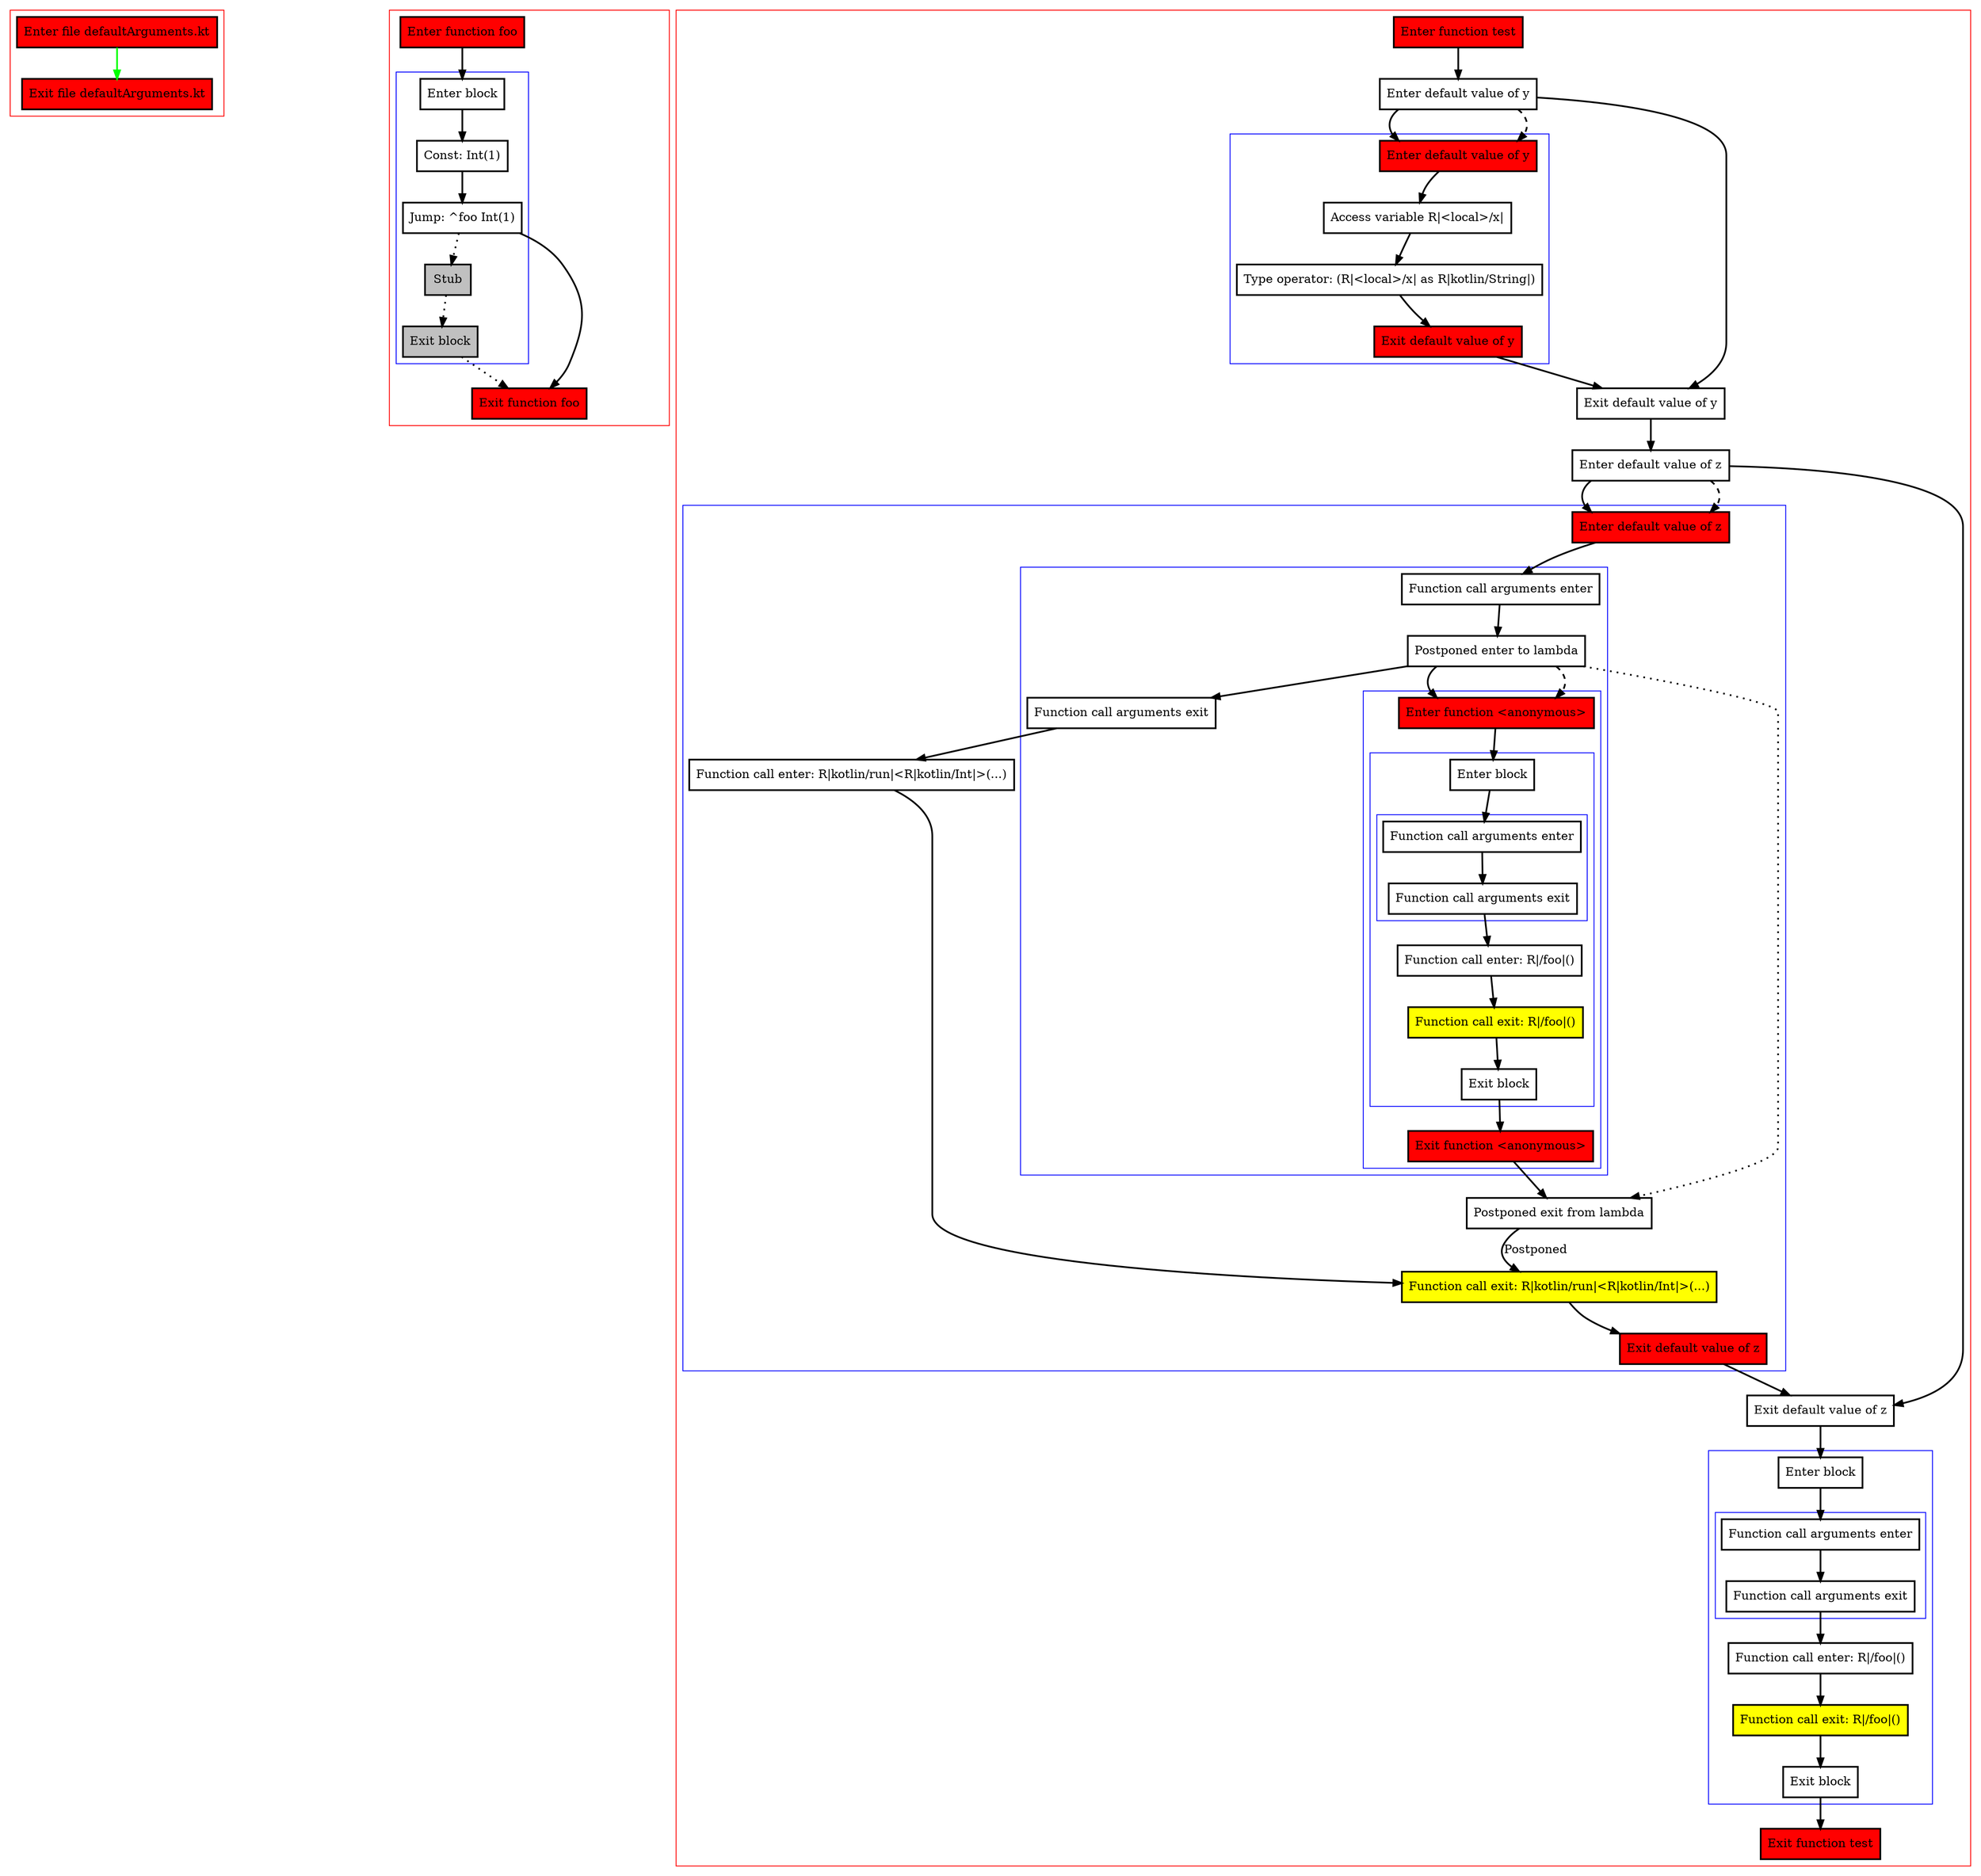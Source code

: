 digraph defaultArguments_kt {
    graph [nodesep=3]
    node [shape=box penwidth=2]
    edge [penwidth=2]

    subgraph cluster_0 {
        color=red
        0 [label="Enter file defaultArguments.kt" style="filled" fillcolor=red];
        1 [label="Exit file defaultArguments.kt" style="filled" fillcolor=red];
    }
    0 -> {1} [color=green];

    subgraph cluster_1 {
        color=red
        2 [label="Enter function foo" style="filled" fillcolor=red];
        subgraph cluster_2 {
            color=blue
            3 [label="Enter block"];
            4 [label="Const: Int(1)"];
            5 [label="Jump: ^foo Int(1)"];
            6 [label="Stub" style="filled" fillcolor=gray];
            7 [label="Exit block" style="filled" fillcolor=gray];
        }
        8 [label="Exit function foo" style="filled" fillcolor=red];
    }
    2 -> {3};
    3 -> {4};
    4 -> {5};
    5 -> {8};
    5 -> {6} [style=dotted];
    6 -> {7} [style=dotted];
    7 -> {8} [style=dotted];

    subgraph cluster_3 {
        color=red
        9 [label="Enter function test" style="filled" fillcolor=red];
        10 [label="Enter default value of y"];
        subgraph cluster_4 {
            color=blue
            11 [label="Enter default value of y" style="filled" fillcolor=red];
            12 [label="Access variable R|<local>/x|"];
            13 [label="Type operator: (R|<local>/x| as R|kotlin/String|)"];
            14 [label="Exit default value of y" style="filled" fillcolor=red];
        }
        15 [label="Exit default value of y"];
        16 [label="Enter default value of z"];
        subgraph cluster_5 {
            color=blue
            17 [label="Enter default value of z" style="filled" fillcolor=red];
            subgraph cluster_6 {
                color=blue
                18 [label="Function call arguments enter"];
                19 [label="Postponed enter to lambda"];
                subgraph cluster_7 {
                    color=blue
                    20 [label="Enter function <anonymous>" style="filled" fillcolor=red];
                    subgraph cluster_8 {
                        color=blue
                        21 [label="Enter block"];
                        subgraph cluster_9 {
                            color=blue
                            22 [label="Function call arguments enter"];
                            23 [label="Function call arguments exit"];
                        }
                        24 [label="Function call enter: R|/foo|()"];
                        25 [label="Function call exit: R|/foo|()" style="filled" fillcolor=yellow];
                        26 [label="Exit block"];
                    }
                    27 [label="Exit function <anonymous>" style="filled" fillcolor=red];
                }
                28 [label="Function call arguments exit"];
            }
            29 [label="Function call enter: R|kotlin/run|<R|kotlin/Int|>(...)"];
            30 [label="Postponed exit from lambda"];
            31 [label="Function call exit: R|kotlin/run|<R|kotlin/Int|>(...)" style="filled" fillcolor=yellow];
            32 [label="Exit default value of z" style="filled" fillcolor=red];
        }
        33 [label="Exit default value of z"];
        subgraph cluster_10 {
            color=blue
            34 [label="Enter block"];
            subgraph cluster_11 {
                color=blue
                35 [label="Function call arguments enter"];
                36 [label="Function call arguments exit"];
            }
            37 [label="Function call enter: R|/foo|()"];
            38 [label="Function call exit: R|/foo|()" style="filled" fillcolor=yellow];
            39 [label="Exit block"];
        }
        40 [label="Exit function test" style="filled" fillcolor=red];
    }
    9 -> {10};
    10 -> {11 15};
    10 -> {11} [style=dashed];
    11 -> {12};
    12 -> {13};
    13 -> {14};
    14 -> {15};
    15 -> {16};
    16 -> {17 33};
    16 -> {17} [style=dashed];
    17 -> {18};
    18 -> {19};
    19 -> {20 28};
    19 -> {30} [style=dotted];
    19 -> {20} [style=dashed];
    20 -> {21};
    21 -> {22};
    22 -> {23};
    23 -> {24};
    24 -> {25};
    25 -> {26};
    26 -> {27};
    27 -> {30};
    28 -> {29};
    29 -> {31};
    30 -> {31} [label="Postponed"];
    31 -> {32};
    32 -> {33};
    33 -> {34};
    34 -> {35};
    35 -> {36};
    36 -> {37};
    37 -> {38};
    38 -> {39};
    39 -> {40};

}
